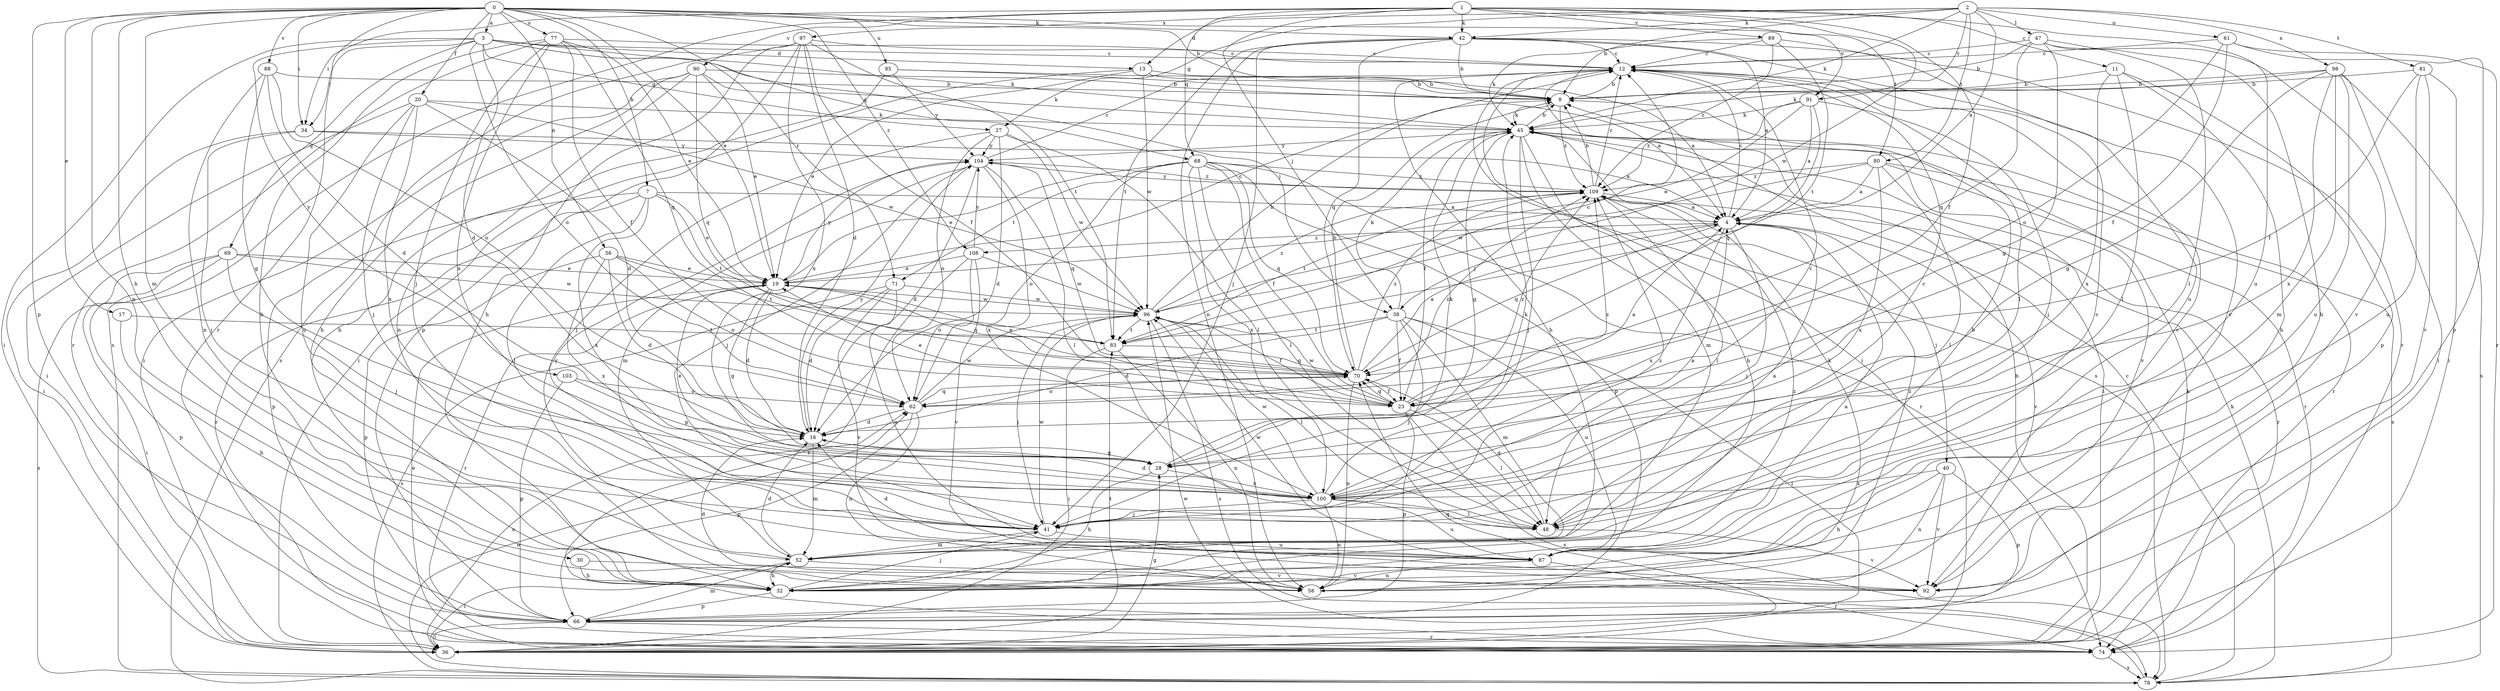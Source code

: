 strict digraph  {
0;
1;
2;
3;
4;
7;
8;
11;
12;
13;
16;
17;
19;
20;
23;
27;
28;
30;
32;
34;
36;
38;
40;
41;
42;
45;
47;
48;
52;
56;
58;
61;
62;
66;
68;
69;
70;
71;
74;
77;
78;
80;
81;
83;
85;
87;
88;
89;
90;
91;
92;
96;
97;
98;
100;
103;
104;
108;
109;
0 -> 3  [label=a];
0 -> 7  [label=b];
0 -> 8  [label=b];
0 -> 17  [label=e];
0 -> 19  [label=e];
0 -> 20  [label=f];
0 -> 30  [label=h];
0 -> 34  [label=i];
0 -> 42  [label=k];
0 -> 52  [label=m];
0 -> 56  [label=n];
0 -> 58  [label=n];
0 -> 66  [label=p];
0 -> 71  [label=r];
0 -> 74  [label=r];
0 -> 77  [label=s];
0 -> 80  [label=t];
0 -> 85  [label=u];
0 -> 88  [label=v];
0 -> 108  [label=z];
1 -> 11  [label=c];
1 -> 23  [label=f];
1 -> 34  [label=i];
1 -> 38  [label=j];
1 -> 42  [label=k];
1 -> 68  [label=q];
1 -> 78  [label=s];
1 -> 87  [label=u];
1 -> 89  [label=v];
1 -> 90  [label=v];
1 -> 91  [label=v];
1 -> 96  [label=w];
1 -> 97  [label=x];
2 -> 4  [label=a];
2 -> 8  [label=b];
2 -> 13  [label=d];
2 -> 27  [label=g];
2 -> 42  [label=k];
2 -> 45  [label=k];
2 -> 47  [label=l];
2 -> 61  [label=o];
2 -> 80  [label=t];
2 -> 81  [label=t];
2 -> 91  [label=v];
2 -> 98  [label=x];
3 -> 12  [label=c];
3 -> 13  [label=d];
3 -> 16  [label=d];
3 -> 27  [label=g];
3 -> 34  [label=i];
3 -> 36  [label=i];
3 -> 38  [label=j];
3 -> 45  [label=k];
3 -> 62  [label=o];
3 -> 68  [label=q];
3 -> 69  [label=q];
3 -> 103  [label=y];
4 -> 12  [label=c];
4 -> 38  [label=j];
4 -> 40  [label=j];
4 -> 41  [label=j];
4 -> 70  [label=q];
4 -> 92  [label=v];
4 -> 100  [label=x];
4 -> 108  [label=z];
7 -> 4  [label=a];
7 -> 19  [label=e];
7 -> 48  [label=l];
7 -> 66  [label=p];
7 -> 74  [label=r];
7 -> 83  [label=t];
7 -> 100  [label=x];
8 -> 45  [label=k];
8 -> 109  [label=z];
11 -> 8  [label=b];
11 -> 32  [label=h];
11 -> 48  [label=l];
11 -> 66  [label=p];
11 -> 100  [label=x];
12 -> 8  [label=b];
12 -> 32  [label=h];
12 -> 36  [label=i];
12 -> 48  [label=l];
12 -> 78  [label=s];
13 -> 4  [label=a];
13 -> 8  [label=b];
13 -> 19  [label=e];
13 -> 36  [label=i];
13 -> 96  [label=w];
16 -> 28  [label=g];
16 -> 52  [label=m];
16 -> 104  [label=y];
16 -> 109  [label=z];
17 -> 32  [label=h];
17 -> 83  [label=t];
19 -> 12  [label=c];
19 -> 16  [label=d];
19 -> 28  [label=g];
19 -> 70  [label=q];
19 -> 74  [label=r];
19 -> 96  [label=w];
19 -> 104  [label=y];
20 -> 16  [label=d];
20 -> 36  [label=i];
20 -> 41  [label=j];
20 -> 45  [label=k];
20 -> 87  [label=u];
20 -> 96  [label=w];
20 -> 100  [label=x];
23 -> 4  [label=a];
23 -> 19  [label=e];
23 -> 48  [label=l];
23 -> 66  [label=p];
23 -> 70  [label=q];
23 -> 78  [label=s];
23 -> 96  [label=w];
23 -> 109  [label=z];
27 -> 16  [label=d];
27 -> 41  [label=j];
27 -> 48  [label=l];
27 -> 62  [label=o];
27 -> 96  [label=w];
27 -> 104  [label=y];
28 -> 12  [label=c];
28 -> 19  [label=e];
28 -> 32  [label=h];
28 -> 45  [label=k];
28 -> 100  [label=x];
30 -> 32  [label=h];
30 -> 92  [label=v];
32 -> 4  [label=a];
32 -> 41  [label=j];
32 -> 66  [label=p];
32 -> 109  [label=z];
34 -> 4  [label=a];
34 -> 36  [label=i];
34 -> 41  [label=j];
34 -> 104  [label=y];
36 -> 8  [label=b];
36 -> 28  [label=g];
36 -> 45  [label=k];
36 -> 62  [label=o];
36 -> 70  [label=q];
36 -> 83  [label=t];
38 -> 16  [label=d];
38 -> 23  [label=f];
38 -> 36  [label=i];
38 -> 41  [label=j];
38 -> 45  [label=k];
38 -> 52  [label=m];
38 -> 83  [label=t];
38 -> 87  [label=u];
40 -> 32  [label=h];
40 -> 58  [label=n];
40 -> 66  [label=p];
40 -> 92  [label=v];
40 -> 100  [label=x];
41 -> 52  [label=m];
41 -> 87  [label=u];
41 -> 96  [label=w];
41 -> 109  [label=z];
42 -> 4  [label=a];
42 -> 8  [label=b];
42 -> 12  [label=c];
42 -> 41  [label=j];
42 -> 58  [label=n];
42 -> 70  [label=q];
42 -> 74  [label=r];
42 -> 83  [label=t];
42 -> 92  [label=v];
45 -> 8  [label=b];
45 -> 23  [label=f];
45 -> 28  [label=g];
45 -> 32  [label=h];
45 -> 36  [label=i];
45 -> 41  [label=j];
45 -> 52  [label=m];
45 -> 74  [label=r];
45 -> 92  [label=v];
45 -> 104  [label=y];
47 -> 8  [label=b];
47 -> 12  [label=c];
47 -> 28  [label=g];
47 -> 32  [label=h];
47 -> 48  [label=l];
47 -> 70  [label=q];
47 -> 92  [label=v];
48 -> 4  [label=a];
48 -> 70  [label=q];
48 -> 92  [label=v];
52 -> 8  [label=b];
52 -> 16  [label=d];
52 -> 32  [label=h];
52 -> 36  [label=i];
52 -> 92  [label=v];
52 -> 104  [label=y];
56 -> 16  [label=d];
56 -> 19  [label=e];
56 -> 62  [label=o];
56 -> 66  [label=p];
56 -> 83  [label=t];
56 -> 100  [label=x];
58 -> 12  [label=c];
58 -> 16  [label=d];
58 -> 45  [label=k];
58 -> 109  [label=z];
61 -> 12  [label=c];
61 -> 23  [label=f];
61 -> 62  [label=o];
61 -> 66  [label=p];
61 -> 74  [label=r];
62 -> 16  [label=d];
62 -> 58  [label=n];
62 -> 66  [label=p];
62 -> 70  [label=q];
62 -> 96  [label=w];
62 -> 109  [label=z];
66 -> 36  [label=i];
66 -> 52  [label=m];
66 -> 74  [label=r];
68 -> 19  [label=e];
68 -> 23  [label=f];
68 -> 48  [label=l];
68 -> 62  [label=o];
68 -> 66  [label=p];
68 -> 70  [label=q];
68 -> 74  [label=r];
68 -> 100  [label=x];
68 -> 109  [label=z];
68 -> 71  [label=t];
69 -> 19  [label=e];
69 -> 36  [label=i];
69 -> 41  [label=j];
69 -> 66  [label=p];
69 -> 78  [label=s];
69 -> 96  [label=w];
70 -> 4  [label=a];
70 -> 8  [label=b];
70 -> 19  [label=e];
70 -> 23  [label=f];
70 -> 58  [label=n];
70 -> 62  [label=o];
70 -> 109  [label=z];
71 -> 16  [label=d];
71 -> 78  [label=s];
71 -> 87  [label=u];
71 -> 92  [label=v];
71 -> 96  [label=w];
74 -> 19  [label=e];
74 -> 78  [label=s];
77 -> 12  [label=c];
77 -> 19  [label=e];
77 -> 23  [label=f];
77 -> 32  [label=h];
77 -> 41  [label=j];
77 -> 70  [label=q];
77 -> 74  [label=r];
77 -> 100  [label=x];
78 -> 12  [label=c];
78 -> 45  [label=k];
78 -> 62  [label=o];
78 -> 96  [label=w];
80 -> 4  [label=a];
80 -> 48  [label=l];
80 -> 74  [label=r];
80 -> 78  [label=s];
80 -> 96  [label=w];
80 -> 100  [label=x];
80 -> 109  [label=z];
81 -> 8  [label=b];
81 -> 23  [label=f];
81 -> 36  [label=i];
81 -> 87  [label=u];
81 -> 92  [label=v];
83 -> 12  [label=c];
83 -> 36  [label=i];
83 -> 58  [label=n];
83 -> 70  [label=q];
85 -> 4  [label=a];
85 -> 8  [label=b];
85 -> 32  [label=h];
85 -> 104  [label=y];
87 -> 12  [label=c];
87 -> 16  [label=d];
87 -> 58  [label=n];
87 -> 74  [label=r];
87 -> 96  [label=w];
88 -> 8  [label=b];
88 -> 16  [label=d];
88 -> 28  [label=g];
88 -> 58  [label=n];
88 -> 62  [label=o];
89 -> 12  [label=c];
89 -> 45  [label=k];
89 -> 83  [label=t];
89 -> 87  [label=u];
89 -> 109  [label=z];
90 -> 8  [label=b];
90 -> 19  [label=e];
90 -> 32  [label=h];
90 -> 36  [label=i];
90 -> 45  [label=k];
90 -> 58  [label=n];
90 -> 70  [label=q];
91 -> 4  [label=a];
91 -> 19  [label=e];
91 -> 41  [label=j];
91 -> 45  [label=k];
91 -> 70  [label=q];
91 -> 109  [label=z];
96 -> 8  [label=b];
96 -> 23  [label=f];
96 -> 41  [label=j];
96 -> 48  [label=l];
96 -> 78  [label=s];
96 -> 83  [label=t];
96 -> 109  [label=z];
97 -> 12  [label=c];
97 -> 16  [label=d];
97 -> 23  [label=f];
97 -> 32  [label=h];
97 -> 66  [label=p];
97 -> 78  [label=s];
97 -> 83  [label=t];
97 -> 100  [label=x];
98 -> 8  [label=b];
98 -> 28  [label=g];
98 -> 36  [label=i];
98 -> 45  [label=k];
98 -> 52  [label=m];
98 -> 78  [label=s];
98 -> 87  [label=u];
98 -> 100  [label=x];
100 -> 4  [label=a];
100 -> 12  [label=c];
100 -> 16  [label=d];
100 -> 41  [label=j];
100 -> 45  [label=k];
100 -> 48  [label=l];
100 -> 58  [label=n];
100 -> 87  [label=u];
100 -> 96  [label=w];
103 -> 28  [label=g];
103 -> 62  [label=o];
103 -> 66  [label=p];
104 -> 12  [label=c];
104 -> 16  [label=d];
104 -> 41  [label=j];
104 -> 48  [label=l];
104 -> 52  [label=m];
104 -> 70  [label=q];
104 -> 100  [label=x];
104 -> 109  [label=z];
108 -> 19  [label=e];
108 -> 62  [label=o];
108 -> 74  [label=r];
108 -> 92  [label=v];
108 -> 96  [label=w];
108 -> 104  [label=y];
109 -> 4  [label=a];
109 -> 8  [label=b];
109 -> 12  [label=c];
109 -> 48  [label=l];
109 -> 74  [label=r];
109 -> 83  [label=t];
109 -> 104  [label=y];
}
